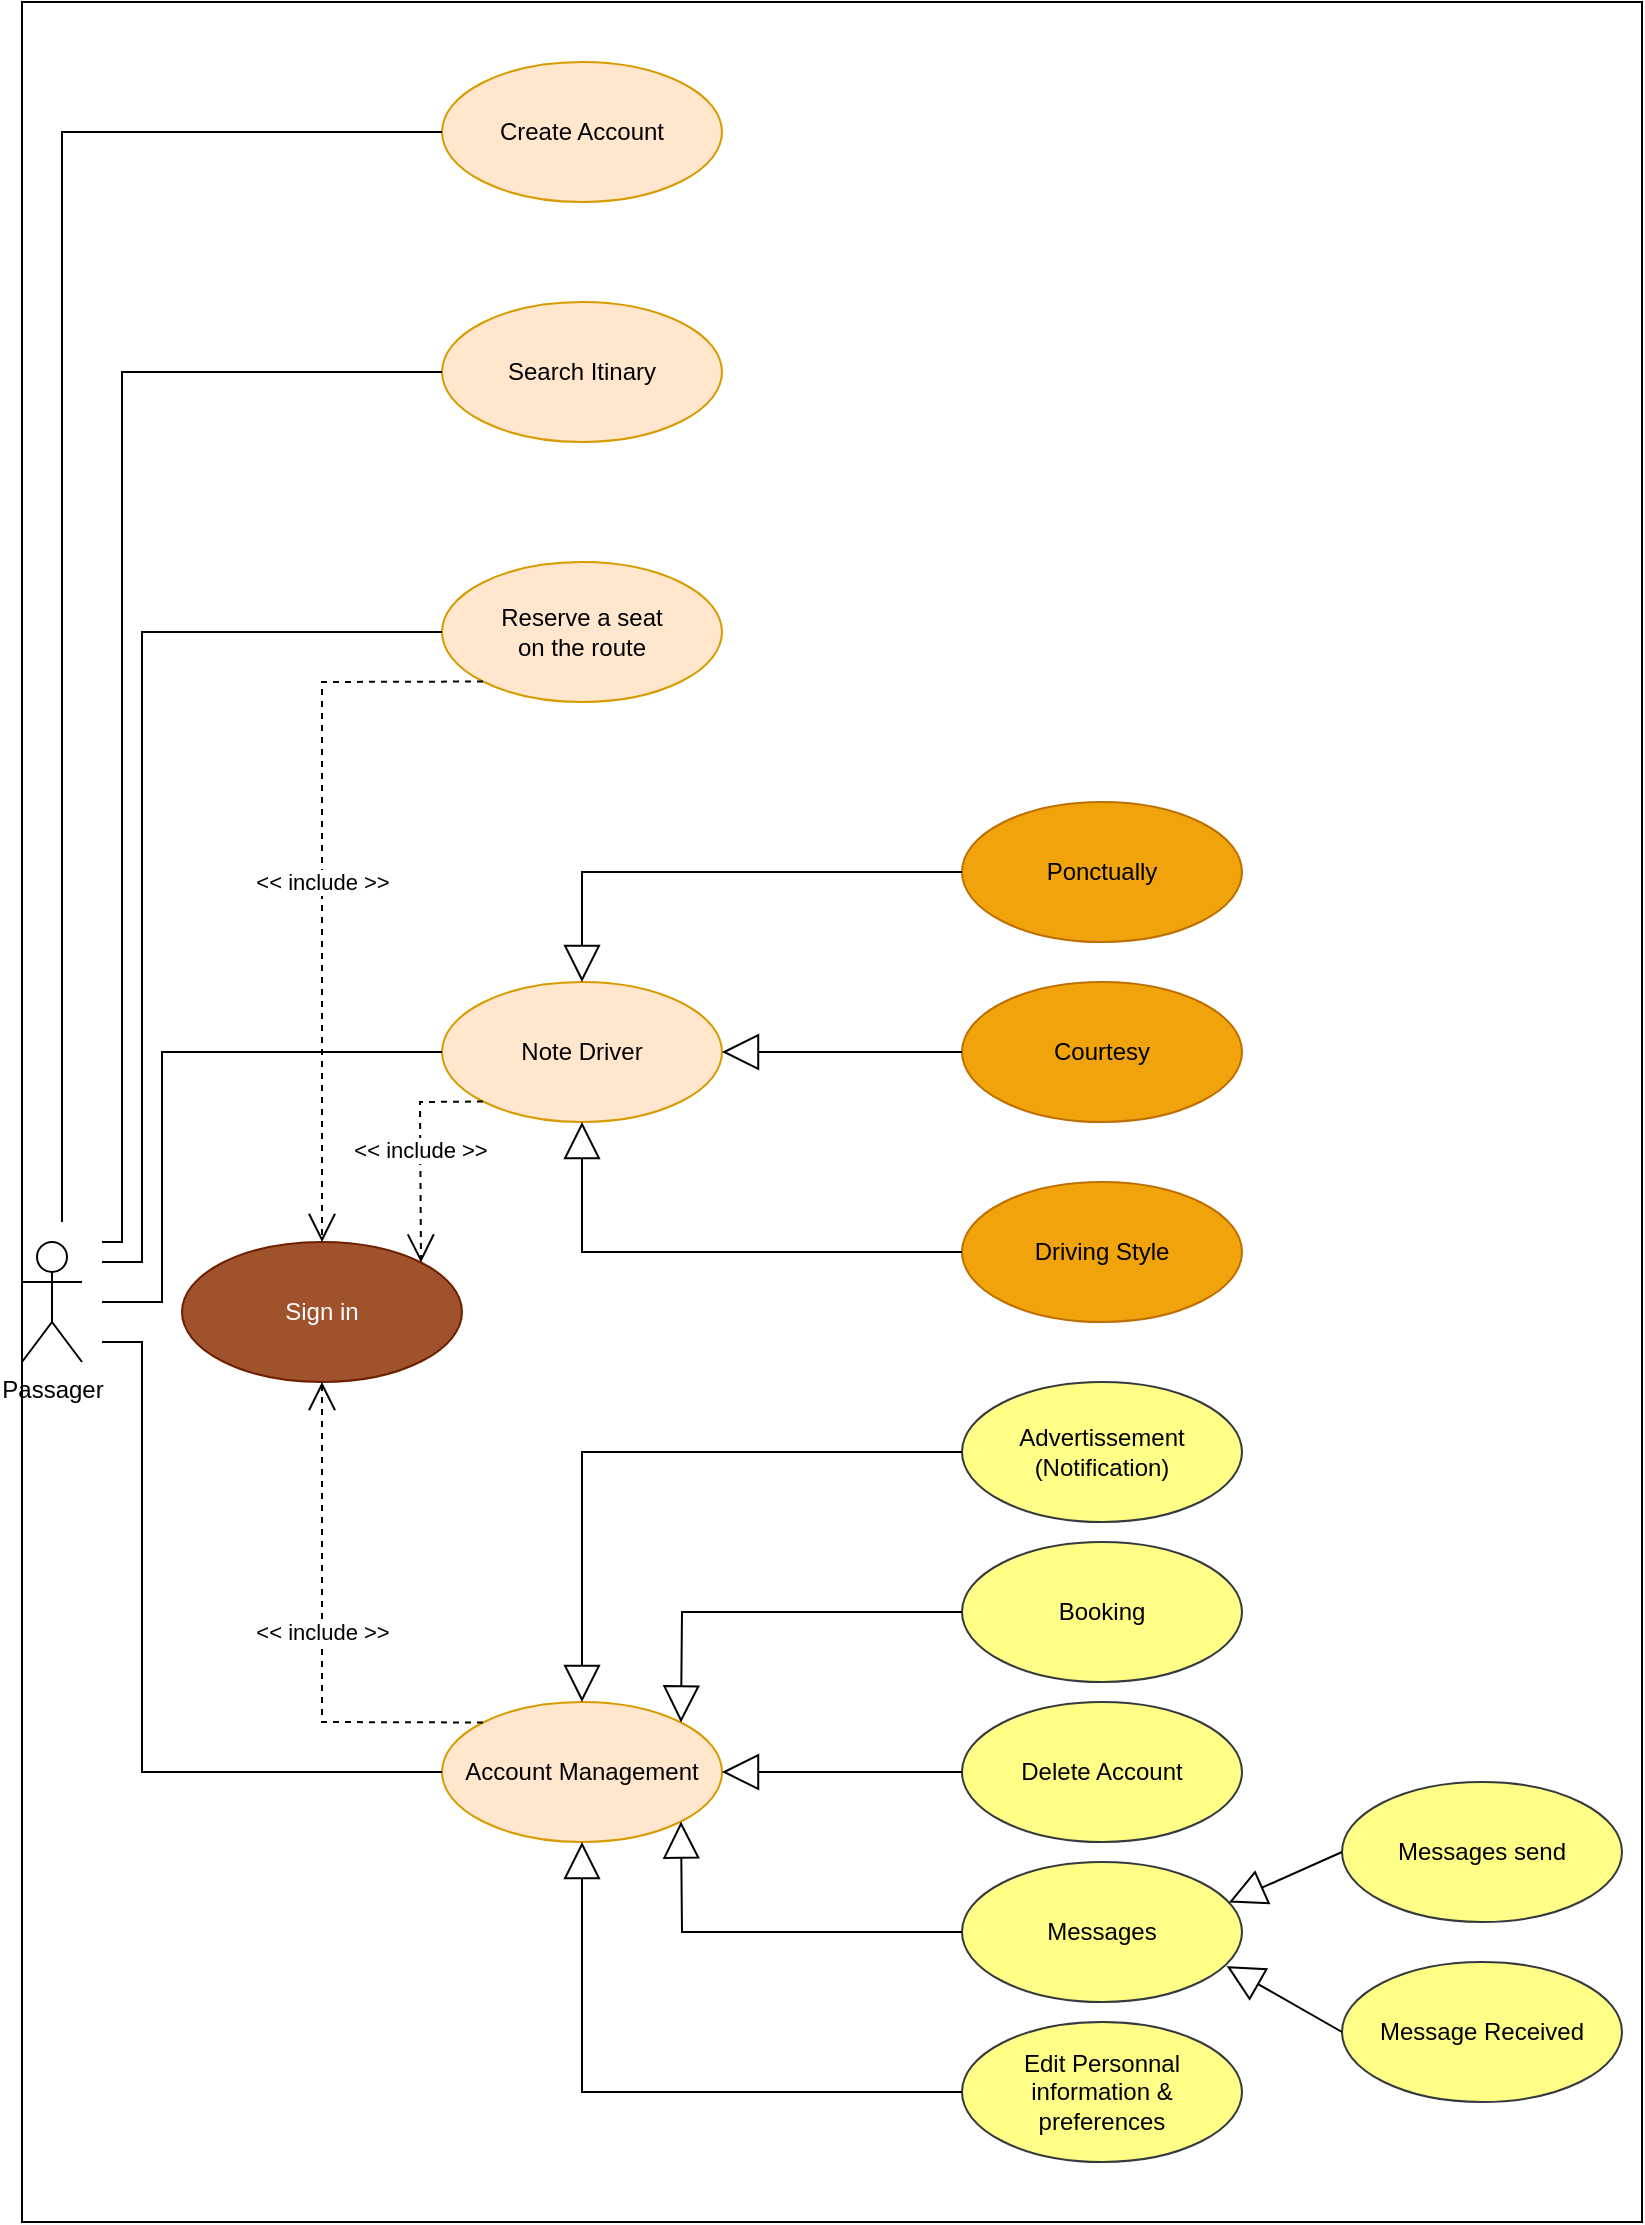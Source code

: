 <mxfile version="26.1.0">
  <diagram name="Page-1" id="DwpfjO_TCSz-OJ_yhVE-">
    <mxGraphModel dx="1184" dy="1374" grid="1" gridSize="10" guides="1" tooltips="1" connect="1" arrows="1" fold="1" page="1" pageScale="1" pageWidth="827" pageHeight="1169" math="0" shadow="0">
      <root>
        <mxCell id="0" />
        <mxCell id="1" parent="0" />
        <mxCell id="ZbWL5J4fI_mSLcuh5hGV-37" value="" style="rounded=0;whiteSpace=wrap;html=1;" vertex="1" parent="1">
          <mxGeometry x="10" y="10" width="810" height="1110" as="geometry" />
        </mxCell>
        <mxCell id="ZbWL5J4fI_mSLcuh5hGV-1" value="Create Account" style="ellipse;whiteSpace=wrap;html=1;fillColor=#ffe6cc;strokeColor=#d79b00;" vertex="1" parent="1">
          <mxGeometry x="220" y="40" width="140" height="70" as="geometry" />
        </mxCell>
        <mxCell id="ZbWL5J4fI_mSLcuh5hGV-3" value="Note Driver" style="ellipse;whiteSpace=wrap;html=1;fillColor=#ffe6cc;strokeColor=#d79b00;" vertex="1" parent="1">
          <mxGeometry x="220" y="500" width="140" height="70" as="geometry" />
        </mxCell>
        <mxCell id="ZbWL5J4fI_mSLcuh5hGV-4" value="Ponctually" style="ellipse;whiteSpace=wrap;html=1;fillColor=#f0a30a;strokeColor=#BD7000;fontColor=#000000;" vertex="1" parent="1">
          <mxGeometry x="480" y="410" width="140" height="70" as="geometry" />
        </mxCell>
        <mxCell id="ZbWL5J4fI_mSLcuh5hGV-5" value="Driving Style" style="ellipse;whiteSpace=wrap;html=1;fillColor=#f0a30a;strokeColor=#BD7000;fontColor=#000000;" vertex="1" parent="1">
          <mxGeometry x="480" y="600" width="140" height="70" as="geometry" />
        </mxCell>
        <mxCell id="ZbWL5J4fI_mSLcuh5hGV-6" value="Courtesy" style="ellipse;whiteSpace=wrap;html=1;fillColor=#f0a30a;strokeColor=#BD7000;fontColor=#000000;" vertex="1" parent="1">
          <mxGeometry x="480" y="500" width="140" height="70" as="geometry" />
        </mxCell>
        <mxCell id="ZbWL5J4fI_mSLcuh5hGV-7" value="" style="endArrow=block;endSize=16;endFill=0;html=1;rounded=0;entryX=0.5;entryY=0;entryDx=0;entryDy=0;exitX=0;exitY=0.5;exitDx=0;exitDy=0;" edge="1" parent="1" source="ZbWL5J4fI_mSLcuh5hGV-4" target="ZbWL5J4fI_mSLcuh5hGV-3">
          <mxGeometry width="160" relative="1" as="geometry">
            <mxPoint x="460" y="440" as="sourcePoint" />
            <mxPoint x="340" y="440" as="targetPoint" />
            <Array as="points">
              <mxPoint x="290" y="445" />
            </Array>
          </mxGeometry>
        </mxCell>
        <mxCell id="ZbWL5J4fI_mSLcuh5hGV-8" value="" style="endArrow=block;endSize=16;endFill=0;html=1;rounded=0;entryX=0.5;entryY=1;entryDx=0;entryDy=0;exitX=0;exitY=0.5;exitDx=0;exitDy=0;" edge="1" parent="1" source="ZbWL5J4fI_mSLcuh5hGV-5" target="ZbWL5J4fI_mSLcuh5hGV-3">
          <mxGeometry width="160" relative="1" as="geometry">
            <mxPoint x="450" y="634.58" as="sourcePoint" />
            <mxPoint x="330" y="634.58" as="targetPoint" />
            <Array as="points">
              <mxPoint x="290" y="635" />
            </Array>
          </mxGeometry>
        </mxCell>
        <mxCell id="ZbWL5J4fI_mSLcuh5hGV-9" value="Account Management" style="ellipse;whiteSpace=wrap;html=1;fillColor=#ffe6cc;strokeColor=#d79b00;" vertex="1" parent="1">
          <mxGeometry x="220" y="860" width="140" height="70" as="geometry" />
        </mxCell>
        <mxCell id="ZbWL5J4fI_mSLcuh5hGV-10" value="&lt;div&gt;Edit Personnal&lt;/div&gt;&lt;div&gt;information &amp;amp; &lt;br&gt;&lt;/div&gt;&lt;div&gt;preferences&lt;/div&gt;" style="ellipse;whiteSpace=wrap;html=1;fillColor=#ffff88;strokeColor=#36393d;" vertex="1" parent="1">
          <mxGeometry x="480" y="1020" width="140" height="70" as="geometry" />
        </mxCell>
        <mxCell id="ZbWL5J4fI_mSLcuh5hGV-11" value="&lt;div&gt;Advertissement&lt;/div&gt;&lt;div&gt;(Notification)&lt;/div&gt;" style="ellipse;whiteSpace=wrap;html=1;fillColor=#ffff88;strokeColor=#36393d;" vertex="1" parent="1">
          <mxGeometry x="480" y="700" width="140" height="70" as="geometry" />
        </mxCell>
        <mxCell id="ZbWL5J4fI_mSLcuh5hGV-12" value="Delete Account" style="ellipse;whiteSpace=wrap;html=1;fillColor=#ffff88;strokeColor=#36393d;" vertex="1" parent="1">
          <mxGeometry x="480" y="860" width="140" height="70" as="geometry" />
        </mxCell>
        <mxCell id="ZbWL5J4fI_mSLcuh5hGV-13" value="Booking" style="ellipse;whiteSpace=wrap;html=1;fillColor=#ffff88;strokeColor=#36393d;" vertex="1" parent="1">
          <mxGeometry x="480" y="780" width="140" height="70" as="geometry" />
        </mxCell>
        <mxCell id="ZbWL5J4fI_mSLcuh5hGV-14" value="Messages" style="ellipse;whiteSpace=wrap;html=1;fillColor=#ffff88;strokeColor=#36393d;" vertex="1" parent="1">
          <mxGeometry x="480" y="940" width="140" height="70" as="geometry" />
        </mxCell>
        <mxCell id="ZbWL5J4fI_mSLcuh5hGV-15" value="" style="endArrow=block;endSize=16;endFill=0;html=1;rounded=0;exitX=0;exitY=0.5;exitDx=0;exitDy=0;entryX=0.5;entryY=0;entryDx=0;entryDy=0;" edge="1" parent="1" source="ZbWL5J4fI_mSLcuh5hGV-11" target="ZbWL5J4fI_mSLcuh5hGV-9">
          <mxGeometry width="160" relative="1" as="geometry">
            <mxPoint x="420" y="830" as="sourcePoint" />
            <mxPoint x="580" y="830" as="targetPoint" />
            <Array as="points">
              <mxPoint x="290" y="735" />
            </Array>
          </mxGeometry>
        </mxCell>
        <mxCell id="ZbWL5J4fI_mSLcuh5hGV-16" value="" style="endArrow=block;endSize=16;endFill=0;html=1;rounded=0;entryX=1;entryY=0;entryDx=0;entryDy=0;exitX=0;exitY=0.5;exitDx=0;exitDy=0;" edge="1" parent="1" source="ZbWL5J4fI_mSLcuh5hGV-13" target="ZbWL5J4fI_mSLcuh5hGV-9">
          <mxGeometry width="160" relative="1" as="geometry">
            <mxPoint x="460" y="840" as="sourcePoint" />
            <mxPoint x="340" y="840" as="targetPoint" />
            <Array as="points">
              <mxPoint x="340" y="815" />
            </Array>
          </mxGeometry>
        </mxCell>
        <mxCell id="ZbWL5J4fI_mSLcuh5hGV-17" value="" style="endArrow=block;endSize=16;endFill=0;html=1;rounded=0;entryX=1;entryY=0.5;entryDx=0;entryDy=0;exitX=0;exitY=0.5;exitDx=0;exitDy=0;" edge="1" parent="1" source="ZbWL5J4fI_mSLcuh5hGV-12" target="ZbWL5J4fI_mSLcuh5hGV-9">
          <mxGeometry width="160" relative="1" as="geometry">
            <mxPoint x="474" y="900" as="sourcePoint" />
            <mxPoint x="354" y="900" as="targetPoint" />
          </mxGeometry>
        </mxCell>
        <mxCell id="ZbWL5J4fI_mSLcuh5hGV-18" value="" style="endArrow=block;endSize=16;endFill=0;html=1;rounded=0;entryX=1;entryY=1;entryDx=0;entryDy=0;exitX=0;exitY=0.5;exitDx=0;exitDy=0;" edge="1" parent="1" source="ZbWL5J4fI_mSLcuh5hGV-14" target="ZbWL5J4fI_mSLcuh5hGV-9">
          <mxGeometry width="160" relative="1" as="geometry">
            <mxPoint x="414" y="1010" as="sourcePoint" />
            <mxPoint x="294" y="1010" as="targetPoint" />
            <Array as="points">
              <mxPoint x="340" y="975" />
            </Array>
          </mxGeometry>
        </mxCell>
        <mxCell id="ZbWL5J4fI_mSLcuh5hGV-19" value="" style="endArrow=block;endSize=16;endFill=0;html=1;rounded=0;entryX=0.5;entryY=1;entryDx=0;entryDy=0;exitX=0;exitY=0.5;exitDx=0;exitDy=0;" edge="1" parent="1" source="ZbWL5J4fI_mSLcuh5hGV-10" target="ZbWL5J4fI_mSLcuh5hGV-9">
          <mxGeometry width="160" relative="1" as="geometry">
            <mxPoint x="440" y="1050" as="sourcePoint" />
            <mxPoint x="320" y="1050" as="targetPoint" />
            <Array as="points">
              <mxPoint x="290" y="1055" />
            </Array>
          </mxGeometry>
        </mxCell>
        <mxCell id="ZbWL5J4fI_mSLcuh5hGV-20" value="Messages send" style="ellipse;whiteSpace=wrap;html=1;fillColor=#ffff88;strokeColor=#36393d;" vertex="1" parent="1">
          <mxGeometry x="670" y="900" width="140" height="70" as="geometry" />
        </mxCell>
        <mxCell id="ZbWL5J4fI_mSLcuh5hGV-21" value="Message Received" style="ellipse;whiteSpace=wrap;html=1;fillColor=#ffff88;strokeColor=#36393d;" vertex="1" parent="1">
          <mxGeometry x="670" y="990" width="140" height="70" as="geometry" />
        </mxCell>
        <mxCell id="ZbWL5J4fI_mSLcuh5hGV-22" value="" style="endArrow=block;endSize=16;endFill=0;html=1;rounded=0;exitX=0;exitY=0.5;exitDx=0;exitDy=0;entryX=0.953;entryY=0.289;entryDx=0;entryDy=0;entryPerimeter=0;" edge="1" parent="1" source="ZbWL5J4fI_mSLcuh5hGV-20" target="ZbWL5J4fI_mSLcuh5hGV-14">
          <mxGeometry width="160" relative="1" as="geometry">
            <mxPoint x="620" y="870" as="sourcePoint" />
            <mxPoint x="780" y="870" as="targetPoint" />
          </mxGeometry>
        </mxCell>
        <mxCell id="ZbWL5J4fI_mSLcuh5hGV-23" value="" style="endArrow=block;endSize=16;endFill=0;html=1;rounded=0;exitX=0;exitY=0.5;exitDx=0;exitDy=0;entryX=0.945;entryY=0.743;entryDx=0;entryDy=0;entryPerimeter=0;" edge="1" parent="1" source="ZbWL5J4fI_mSLcuh5hGV-21" target="ZbWL5J4fI_mSLcuh5hGV-14">
          <mxGeometry width="160" relative="1" as="geometry">
            <mxPoint x="690" y="945" as="sourcePoint" />
            <mxPoint x="610" y="960" as="targetPoint" />
          </mxGeometry>
        </mxCell>
        <mxCell id="ZbWL5J4fI_mSLcuh5hGV-24" value="Sign in" style="ellipse;whiteSpace=wrap;html=1;fillColor=#a0522d;fontColor=#ffffff;strokeColor=#6D1F00;" vertex="1" parent="1">
          <mxGeometry x="90" y="630" width="140" height="70" as="geometry" />
        </mxCell>
        <mxCell id="ZbWL5J4fI_mSLcuh5hGV-25" value="Search Itinary" style="ellipse;whiteSpace=wrap;html=1;fillColor=#ffe6cc;strokeColor=#d79b00;" vertex="1" parent="1">
          <mxGeometry x="220" y="160" width="140" height="70" as="geometry" />
        </mxCell>
        <mxCell id="ZbWL5J4fI_mSLcuh5hGV-26" value="&lt;div&gt;Reserve a seat&lt;/div&gt;&lt;div&gt;on the route&lt;/div&gt;" style="ellipse;whiteSpace=wrap;html=1;fillColor=#ffe6cc;strokeColor=#d79b00;" vertex="1" parent="1">
          <mxGeometry x="220" y="290" width="140" height="70" as="geometry" />
        </mxCell>
        <mxCell id="ZbWL5J4fI_mSLcuh5hGV-27" value="&amp;lt;&amp;lt; include &amp;gt;&amp;gt;" style="endArrow=open;endSize=12;dashed=1;html=1;rounded=0;exitX=0;exitY=0;exitDx=0;exitDy=0;entryX=0.5;entryY=1;entryDx=0;entryDy=0;" edge="1" parent="1" source="ZbWL5J4fI_mSLcuh5hGV-9" target="ZbWL5J4fI_mSLcuh5hGV-24">
          <mxGeometry width="160" relative="1" as="geometry">
            <mxPoint x="250" y="770" as="sourcePoint" />
            <mxPoint x="410" y="770" as="targetPoint" />
            <Array as="points">
              <mxPoint x="160" y="870" />
            </Array>
          </mxGeometry>
        </mxCell>
        <mxCell id="ZbWL5J4fI_mSLcuh5hGV-28" value="&amp;lt;&amp;lt; include &amp;gt;&amp;gt;" style="endArrow=open;endSize=12;dashed=1;html=1;rounded=0;exitX=0;exitY=1;exitDx=0;exitDy=0;entryX=1;entryY=0;entryDx=0;entryDy=0;" edge="1" parent="1" source="ZbWL5J4fI_mSLcuh5hGV-3" target="ZbWL5J4fI_mSLcuh5hGV-24">
          <mxGeometry width="160" relative="1" as="geometry">
            <mxPoint x="230" y="690" as="sourcePoint" />
            <mxPoint x="149" y="520" as="targetPoint" />
            <Array as="points">
              <mxPoint x="209" y="560" />
            </Array>
          </mxGeometry>
        </mxCell>
        <mxCell id="ZbWL5J4fI_mSLcuh5hGV-29" value="&amp;lt;&amp;lt; include &amp;gt;&amp;gt;" style="endArrow=open;endSize=12;dashed=1;html=1;rounded=0;exitX=0;exitY=1;exitDx=0;exitDy=0;entryX=0.5;entryY=0;entryDx=0;entryDy=0;" edge="1" parent="1" source="ZbWL5J4fI_mSLcuh5hGV-26" target="ZbWL5J4fI_mSLcuh5hGV-24">
          <mxGeometry width="160" relative="1" as="geometry">
            <mxPoint x="171" y="460" as="sourcePoint" />
            <mxPoint x="160" y="565" as="targetPoint" />
            <Array as="points">
              <mxPoint x="160" y="350" />
            </Array>
          </mxGeometry>
        </mxCell>
        <mxCell id="ZbWL5J4fI_mSLcuh5hGV-30" value="Passager" style="shape=umlActor;verticalLabelPosition=bottom;verticalAlign=top;html=1;" vertex="1" parent="1">
          <mxGeometry x="10" y="630" width="30" height="60" as="geometry" />
        </mxCell>
        <mxCell id="ZbWL5J4fI_mSLcuh5hGV-31" value="" style="endArrow=none;html=1;rounded=0;entryX=0;entryY=0.5;entryDx=0;entryDy=0;" edge="1" parent="1" target="ZbWL5J4fI_mSLcuh5hGV-3">
          <mxGeometry width="50" height="50" relative="1" as="geometry">
            <mxPoint x="50" y="660" as="sourcePoint" />
            <mxPoint x="190" y="510" as="targetPoint" />
            <Array as="points">
              <mxPoint x="80" y="660" />
              <mxPoint x="80" y="535" />
            </Array>
          </mxGeometry>
        </mxCell>
        <mxCell id="ZbWL5J4fI_mSLcuh5hGV-32" value="" style="endArrow=none;html=1;rounded=0;entryX=0;entryY=0.5;entryDx=0;entryDy=0;" edge="1" parent="1" target="ZbWL5J4fI_mSLcuh5hGV-26">
          <mxGeometry width="50" height="50" relative="1" as="geometry">
            <mxPoint x="50" y="640" as="sourcePoint" />
            <mxPoint x="120" y="310" as="targetPoint" />
            <Array as="points">
              <mxPoint x="70" y="640" />
              <mxPoint x="70" y="325" />
            </Array>
          </mxGeometry>
        </mxCell>
        <mxCell id="ZbWL5J4fI_mSLcuh5hGV-33" value="" style="endArrow=block;endSize=16;endFill=0;html=1;rounded=0;entryX=1;entryY=0.5;entryDx=0;entryDy=0;exitX=0;exitY=0.5;exitDx=0;exitDy=0;" edge="1" parent="1" source="ZbWL5J4fI_mSLcuh5hGV-6" target="ZbWL5J4fI_mSLcuh5hGV-3">
          <mxGeometry width="160" relative="1" as="geometry">
            <mxPoint x="490" y="645" as="sourcePoint" />
            <mxPoint x="300" y="580" as="targetPoint" />
            <Array as="points" />
          </mxGeometry>
        </mxCell>
        <mxCell id="ZbWL5J4fI_mSLcuh5hGV-34" value="" style="endArrow=none;html=1;rounded=0;entryX=0;entryY=0.5;entryDx=0;entryDy=0;" edge="1" parent="1" target="ZbWL5J4fI_mSLcuh5hGV-9">
          <mxGeometry width="50" height="50" relative="1" as="geometry">
            <mxPoint x="50" y="680" as="sourcePoint" />
            <mxPoint x="270" y="780" as="targetPoint" />
            <Array as="points">
              <mxPoint x="70" y="680" />
              <mxPoint x="70" y="895" />
            </Array>
          </mxGeometry>
        </mxCell>
        <mxCell id="ZbWL5J4fI_mSLcuh5hGV-35" value="" style="endArrow=none;html=1;rounded=0;entryX=0;entryY=0.5;entryDx=0;entryDy=0;" edge="1" parent="1" target="ZbWL5J4fI_mSLcuh5hGV-25">
          <mxGeometry width="50" height="50" relative="1" as="geometry">
            <mxPoint x="50" y="630" as="sourcePoint" />
            <mxPoint x="200" y="350" as="targetPoint" />
            <Array as="points">
              <mxPoint x="60" y="630" />
              <mxPoint x="60" y="195" />
            </Array>
          </mxGeometry>
        </mxCell>
        <mxCell id="ZbWL5J4fI_mSLcuh5hGV-36" value="" style="endArrow=none;html=1;rounded=0;entryX=0;entryY=0.5;entryDx=0;entryDy=0;" edge="1" parent="1" target="ZbWL5J4fI_mSLcuh5hGV-1">
          <mxGeometry width="50" height="50" relative="1" as="geometry">
            <mxPoint x="30" y="620" as="sourcePoint" />
            <mxPoint x="200" y="350" as="targetPoint" />
            <Array as="points">
              <mxPoint x="30" y="75" />
            </Array>
          </mxGeometry>
        </mxCell>
      </root>
    </mxGraphModel>
  </diagram>
</mxfile>
